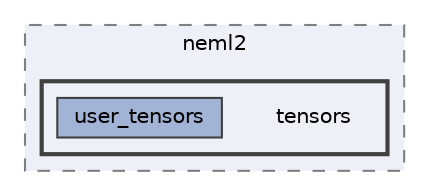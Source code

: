 digraph "/home/runner/work/neml2/neml2/include/neml2/tensors"
{
 // LATEX_PDF_SIZE
  bgcolor="transparent";
  edge [fontname=Helvetica,fontsize=10,labelfontname=Helvetica,labelfontsize=10];
  node [fontname=Helvetica,fontsize=10,shape=box,height=0.2,width=0.4];
  compound=true
  subgraph clusterdir_9cf5769d2b40588116f141f6f2ecaac3 {
    graph [ bgcolor="#edf0f7", pencolor="grey50", label="neml2", fontname=Helvetica,fontsize=10 style="filled,dashed", URL="dir_9cf5769d2b40588116f141f6f2ecaac3.html",tooltip=""]
  subgraph clusterdir_2a4c8801966253403c3e56ba195c955f {
    graph [ bgcolor="#edf0f7", pencolor="grey25", label="", fontname=Helvetica,fontsize=10 style="filled,bold", URL="dir_2a4c8801966253403c3e56ba195c955f.html",tooltip=""]
    dir_2a4c8801966253403c3e56ba195c955f [shape=plaintext, label="tensors"];
  dir_06aacb323a021f492dd3292cc37313c3 [label="user_tensors", fillcolor="#a2b4d6", color="grey25", style="filled", URL="dir_06aacb323a021f492dd3292cc37313c3.html",tooltip=""];
  }
  }
}
